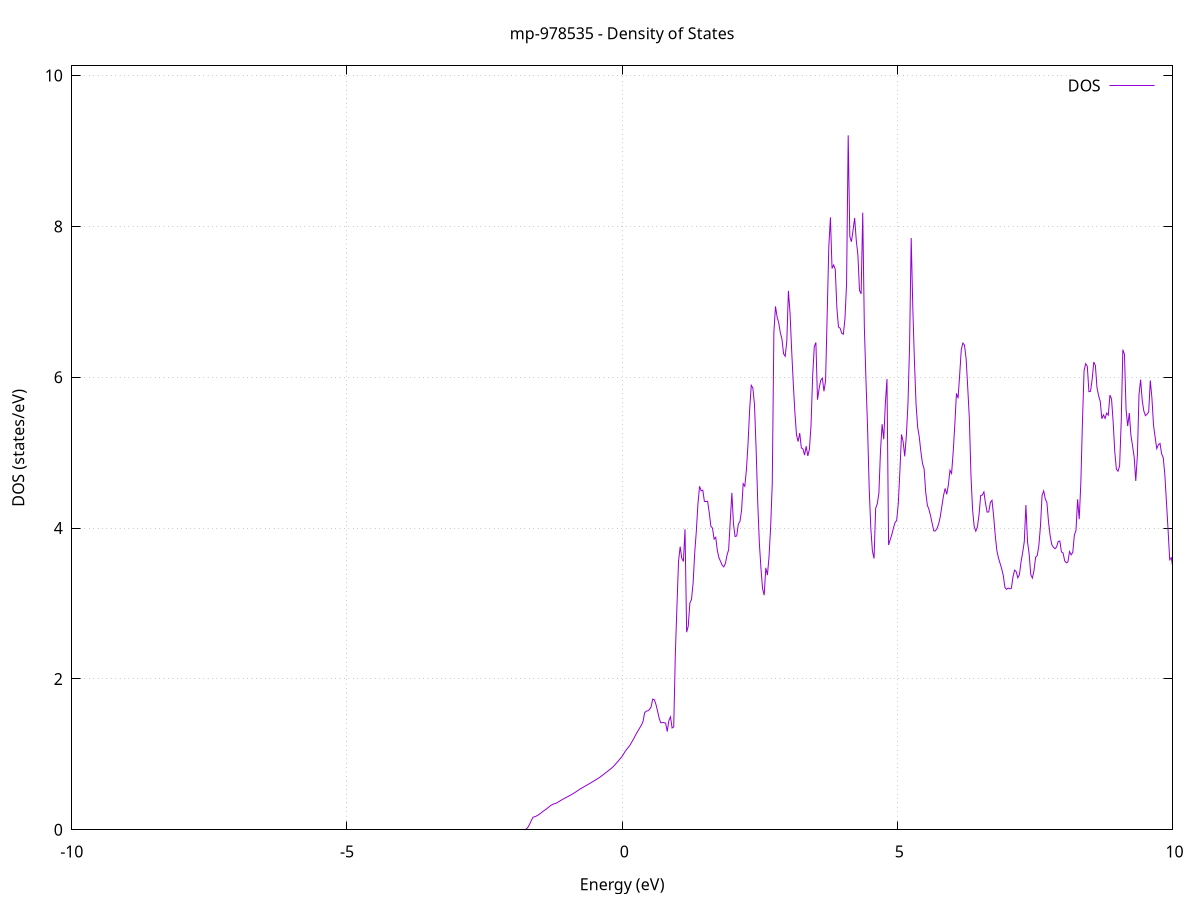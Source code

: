 set title 'mp-978535 - Density of States'
set xlabel 'Energy (eV)'
set ylabel 'DOS (states/eV)'
set grid
set xrange [-10:10]
set yrange [0:10.129]
set xzeroaxis lt -1
set terminal png size 800,600
set output 'mp-978535_dos_gnuplot.png'
plot '-' using 1:2 with lines title 'DOS'
-39.514900 0.000000
-39.485600 0.000000
-39.456200 0.000000
-39.426900 0.000000
-39.397500 0.000000
-39.368100 0.000000
-39.338800 0.000000
-39.309400 0.000000
-39.280100 0.000000
-39.250700 0.000000
-39.221400 0.000000
-39.192000 0.000000
-39.162700 0.000000
-39.133300 0.000000
-39.103900 0.000000
-39.074600 0.000000
-39.045200 0.000000
-39.015900 0.000000
-38.986500 0.000000
-38.957200 0.000000
-38.927800 0.000000
-38.898500 0.000000
-38.869100 0.000000
-38.839700 0.000000
-38.810400 0.000000
-38.781000 0.000000
-38.751700 0.000000
-38.722300 0.000000
-38.693000 0.000000
-38.663600 0.000000
-38.634300 0.000000
-38.604900 0.000000
-38.575500 0.000000
-38.546200 0.000000
-38.516800 0.000000
-38.487500 0.000000
-38.458100 0.000000
-38.428800 0.000000
-38.399400 0.000000
-38.370100 0.000000
-38.340700 0.000000
-38.311300 0.000000
-38.282000 0.000000
-38.252600 0.000000
-38.223300 0.000000
-38.193900 0.000000
-38.164600 0.000000
-38.135200 0.000000
-38.105900 0.000000
-38.076500 0.000000
-38.047200 0.000000
-38.017800 0.000000
-37.988400 0.000000
-37.959100 0.000000
-37.929700 0.000000
-37.900400 0.000000
-37.871000 0.000000
-37.841700 0.000000
-37.812300 0.000000
-37.783000 0.000000
-37.753600 0.000000
-37.724200 0.000000
-37.694900 0.000000
-37.665500 0.000000
-37.636200 0.000000
-37.606800 0.000000
-37.577500 0.000000
-37.548100 0.000000
-37.518800 0.000000
-37.489400 0.000000
-37.460000 0.000000
-37.430700 0.000000
-37.401300 0.000000
-37.372000 0.000000
-37.342600 0.000000
-37.313300 0.000000
-37.283900 0.000000
-37.254600 0.000000
-37.225200 0.000000
-37.195800 0.000000
-37.166500 0.000000
-37.137100 0.000000
-37.107800 0.000000
-37.078400 0.000000
-37.049100 0.000000
-37.019700 0.000000
-36.990400 0.000000
-36.961000 0.000000
-36.931600 0.000000
-36.902300 0.000000
-36.872900 0.000000
-36.843600 0.000000
-36.814200 0.000000
-36.784900 0.000000
-36.755500 0.000000
-36.726200 0.000000
-36.696800 0.000000
-36.667400 0.000000
-36.638100 0.000000
-36.608700 0.000000
-36.579400 0.000000
-36.550000 0.000000
-36.520700 0.000000
-36.491300 0.000000
-36.462000 0.000000
-36.432600 0.000000
-36.403200 0.000000
-36.373900 0.000000
-36.344500 0.000000
-36.315200 0.000000
-36.285800 0.000000
-36.256500 0.000000
-36.227100 0.000000
-36.197800 0.000000
-36.168400 0.000000
-36.139000 0.000000
-36.109700 0.000000
-36.080300 0.000000
-36.051000 0.000000
-36.021600 0.000000
-35.992300 0.000000
-35.962900 0.000000
-35.933600 0.000000
-35.904200 0.000000
-35.874800 0.000000
-35.845500 0.000000
-35.816100 0.000000
-35.786800 0.000000
-35.757400 0.000000
-35.728100 0.000000
-35.698700 0.000000
-35.669400 0.000000
-35.640000 0.000000
-35.610600 0.000000
-35.581300 0.000000
-35.551900 0.000000
-35.522600 0.000000
-35.493200 0.000000
-35.463900 0.000000
-35.434500 0.000000
-35.405200 0.000000
-35.375800 0.000000
-35.346400 0.000000
-35.317100 0.000000
-35.287700 0.000000
-35.258400 0.000000
-35.229000 0.000000
-35.199700 0.000000
-35.170300 0.000000
-35.141000 0.000000
-35.111600 0.000000
-35.082200 0.000000
-35.052900 0.000000
-35.023500 0.000000
-34.994200 0.000000
-34.964800 0.000000
-34.935500 0.000000
-34.906100 0.000000
-34.876800 0.000000
-34.847400 0.000000
-34.818000 0.000000
-34.788700 0.000000
-34.759300 0.000000
-34.730000 0.000000
-34.700600 0.000000
-34.671300 0.000000
-34.641900 0.000000
-34.612600 0.000000
-34.583200 0.000000
-34.553800 0.000000
-34.524500 0.000000
-34.495100 0.000000
-34.465800 0.000000
-34.436400 0.000000
-34.407100 0.000000
-34.377700 0.000000
-34.348400 0.000000
-34.319000 0.000000
-34.289600 0.000000
-34.260300 0.000000
-34.230900 0.000000
-34.201600 0.000000
-34.172200 0.000000
-34.142900 0.000000
-34.113500 0.000000
-34.084200 0.000000
-34.054800 0.000000
-34.025400 0.000000
-33.996100 0.000000
-33.966700 0.000000
-33.937400 0.000000
-33.908000 0.000000
-33.878700 0.000000
-33.849300 0.000000
-33.820000 0.000000
-33.790600 0.000000
-33.761200 0.000000
-33.731900 0.000000
-33.702500 0.000000
-33.673200 0.000000
-33.643800 0.000000
-33.614500 0.000000
-33.585100 0.000000
-33.555800 0.000000
-33.526400 0.000000
-33.497000 0.000000
-33.467700 0.000000
-33.438300 0.000000
-33.409000 0.000000
-33.379600 0.000000
-33.350300 0.000000
-33.320900 0.000000
-33.291600 0.000000
-33.262200 0.000000
-33.232800 0.000000
-33.203500 0.000000
-33.174100 0.000000
-33.144800 0.000000
-33.115400 0.000000
-33.086100 0.000000
-33.056700 0.000000
-33.027400 0.000000
-32.998000 0.000000
-32.968600 0.000000
-32.939300 0.000000
-32.909900 0.000000
-32.880600 0.000000
-32.851200 0.000000
-32.821900 0.000000
-32.792500 0.000000
-32.763200 0.000000
-32.733800 0.000000
-32.704400 0.000000
-32.675100 0.000000
-32.645700 0.000000
-32.616400 0.000000
-32.587000 0.000000
-32.557700 0.000000
-32.528300 0.000000
-32.499000 0.000000
-32.469600 0.000000
-32.440200 0.000000
-32.410900 0.000000
-32.381500 0.000000
-32.352200 0.000000
-32.322800 0.000000
-32.293500 0.000000
-32.264100 0.000000
-32.234800 0.000000
-32.205400 0.000000
-32.176000 0.000000
-32.146700 0.000000
-32.117300 0.000000
-32.088000 0.000000
-32.058600 0.000000
-32.029300 0.000000
-31.999900 0.000000
-31.970600 0.000000
-31.941200 0.000000
-31.911800 0.000000
-31.882500 0.000000
-31.853100 0.000000
-31.823800 0.000000
-31.794400 0.000000
-31.765100 0.000000
-31.735700 0.000000
-31.706400 0.000000
-31.677000 0.000000
-31.647600 0.000000
-31.618300 0.000000
-31.588900 0.000000
-31.559600 0.000000
-31.530200 0.000000
-31.500900 0.000000
-31.471500 0.000000
-31.442200 0.000000
-31.412800 0.000000
-31.383400 0.000000
-31.354100 0.000000
-31.324700 0.000000
-31.295400 0.000000
-31.266000 0.000000
-31.236700 0.000000
-31.207300 0.000000
-31.178000 0.000000
-31.148600 0.000000
-31.119200 0.000000
-31.089900 0.000000
-31.060500 0.000000
-31.031200 0.000000
-31.001800 0.000000
-30.972500 0.000000
-30.943100 0.000000
-30.913800 0.000000
-30.884400 0.000000
-30.855100 0.000000
-30.825700 0.000000
-30.796300 0.000000
-30.767000 0.000000
-30.737600 0.000000
-30.708300 0.000000
-30.678900 0.000000
-30.649600 0.000000
-30.620200 0.000000
-30.590900 0.000000
-30.561500 0.000000
-30.532100 0.000000
-30.502800 0.000000
-30.473400 0.000000
-30.444100 0.000000
-30.414700 0.000000
-30.385400 0.000000
-30.356000 0.000000
-30.326700 0.000000
-30.297300 0.000000
-30.267900 0.000000
-30.238600 0.000000
-30.209200 0.000000
-30.179900 0.000000
-30.150500 0.000000
-30.121200 0.000000
-30.091800 0.000000
-30.062500 0.000000
-30.033100 0.000000
-30.003700 0.000000
-29.974400 0.000000
-29.945000 0.000000
-29.915700 0.000000
-29.886300 0.000000
-29.857000 0.000000
-29.827600 0.000000
-29.798300 0.000000
-29.768900 0.000000
-29.739500 0.000000
-29.710200 0.000000
-29.680800 0.000000
-29.651500 0.000000
-29.622100 0.000000
-29.592800 0.000000
-29.563400 0.000000
-29.534100 0.000000
-29.504700 0.000000
-29.475300 0.000000
-29.446000 0.000000
-29.416600 0.000000
-29.387300 0.000000
-29.357900 0.000000
-29.328600 0.000000
-29.299200 0.000000
-29.269900 0.000000
-29.240500 0.000000
-29.211100 0.000000
-29.181800 0.000000
-29.152400 0.000000
-29.123100 0.000000
-29.093700 0.000000
-29.064400 0.000000
-29.035000 0.000000
-29.005700 0.000000
-28.976300 0.000000
-28.946900 0.000000
-28.917600 0.000000
-28.888200 0.000000
-28.858900 0.000000
-28.829500 0.000000
-28.800200 0.000000
-28.770800 0.000000
-28.741500 0.000000
-28.712100 0.000000
-28.682700 0.000000
-28.653400 0.000000
-28.624000 0.000000
-28.594700 0.000000
-28.565300 0.000000
-28.536000 0.000000
-28.506600 0.000000
-28.477300 0.000000
-28.447900 0.000000
-28.418500 0.000000
-28.389200 0.000000
-28.359800 0.000000
-28.330500 0.000000
-28.301100 0.000000
-28.271800 0.000000
-28.242400 0.000000
-28.213100 0.000000
-28.183700 0.000000
-28.154300 0.000000
-28.125000 0.000000
-28.095600 0.000000
-28.066300 0.000000
-28.036900 0.000000
-28.007600 0.000000
-27.978200 0.000000
-27.948900 0.000000
-27.919500 0.000000
-27.890100 0.000000
-27.860800 0.000000
-27.831400 0.000000
-27.802100 0.000000
-27.772700 0.000000
-27.743400 0.000000
-27.714000 0.000000
-27.684700 0.000000
-27.655300 0.000000
-27.625900 0.000000
-27.596600 0.000000
-27.567200 0.000000
-27.537900 0.000000
-27.508500 0.000000
-27.479200 0.000000
-27.449800 0.000000
-27.420500 0.000000
-27.391100 0.000000
-27.361700 0.000000
-27.332400 0.000000
-27.303000 0.000000
-27.273700 0.000000
-27.244300 0.000000
-27.215000 0.000000
-27.185600 0.000000
-27.156300 0.000000
-27.126900 0.000000
-27.097500 0.000000
-27.068200 0.000000
-27.038800 0.000000
-27.009500 0.000000
-26.980100 0.000000
-26.950800 0.000000
-26.921400 0.000000
-26.892100 0.000000
-26.862700 0.000000
-26.833300 0.000000
-26.804000 0.000000
-26.774600 0.000000
-26.745300 0.000000
-26.715900 0.000000
-26.686600 0.000000
-26.657200 0.000000
-26.627900 0.000000
-26.598500 0.000000
-26.569100 0.000000
-26.539800 0.000000
-26.510400 0.000000
-26.481100 0.000000
-26.451700 0.000000
-26.422400 0.000000
-26.393000 0.000000
-26.363700 0.000000
-26.334300 0.000000
-26.304900 0.000000
-26.275600 0.000000
-26.246200 0.000000
-26.216900 0.000000
-26.187500 0.000000
-26.158200 0.000000
-26.128800 0.000000
-26.099500 0.000000
-26.070100 0.000000
-26.040700 0.000000
-26.011400 0.000000
-25.982000 0.000000
-25.952700 0.000000
-25.923300 0.000000
-25.894000 0.000000
-25.864600 0.000000
-25.835300 0.000000
-25.805900 0.000000
-25.776500 0.000000
-25.747200 0.000000
-25.717800 0.000000
-25.688500 0.000000
-25.659100 0.000000
-25.629800 0.000000
-25.600400 0.000000
-25.571100 0.000000
-25.541700 0.000000
-25.512300 0.000000
-25.483000 0.000000
-25.453600 0.000000
-25.424300 0.000000
-25.394900 0.000000
-25.365600 0.000000
-25.336200 0.000000
-25.306900 0.000000
-25.277500 0.000000
-25.248100 0.000000
-25.218800 0.000000
-25.189400 0.000000
-25.160100 0.000000
-25.130700 0.000000
-25.101400 0.000000
-25.072000 0.000000
-25.042700 0.000000
-25.013300 0.000000
-24.983900 0.000000
-24.954600 0.000000
-24.925200 0.000000
-24.895900 0.000000
-24.866500 0.000000
-24.837200 0.000000
-24.807800 0.000000
-24.778500 0.000000
-24.749100 0.000000
-24.719700 0.000000
-24.690400 0.000000
-24.661000 0.000000
-24.631700 0.000000
-24.602300 0.000000
-24.573000 0.000000
-24.543600 0.000000
-24.514300 0.000000
-24.484900 0.000000
-24.455500 0.000000
-24.426200 0.000000
-24.396800 0.000000
-24.367500 0.000000
-24.338100 0.000000
-24.308800 0.000000
-24.279400 0.000000
-24.250100 0.000000
-24.220700 0.000000
-24.191300 0.000000
-24.162000 0.000000
-24.132600 0.000000
-24.103300 0.000000
-24.073900 0.000000
-24.044600 0.000000
-24.015200 0.000000
-23.985900 0.000000
-23.956500 0.000000
-23.927100 0.000000
-23.897800 0.000000
-23.868400 0.000000
-23.839100 0.000000
-23.809700 0.000000
-23.780400 0.000000
-23.751000 0.000000
-23.721700 0.000000
-23.692300 0.000000
-23.662900 0.000000
-23.633600 0.000000
-23.604200 0.000000
-23.574900 0.000000
-23.545500 0.000000
-23.516200 0.000000
-23.486800 0.000000
-23.457500 0.000000
-23.428100 0.000000
-23.398800 0.000000
-23.369400 0.000000
-23.340000 0.000000
-23.310700 0.000000
-23.281300 0.000000
-23.252000 0.000000
-23.222600 0.000000
-23.193300 0.000000
-23.163900 0.000000
-23.134600 0.000000
-23.105200 0.000000
-23.075800 0.000000
-23.046500 0.000000
-23.017100 0.000000
-22.987800 0.000000
-22.958400 0.000000
-22.929100 0.000000
-22.899700 0.000000
-22.870400 0.000000
-22.841000 0.000000
-22.811600 0.000000
-22.782300 0.000000
-22.752900 0.000000
-22.723600 0.000000
-22.694200 0.000000
-22.664900 0.000000
-22.635500 0.000000
-22.606200 0.000000
-22.576800 0.000000
-22.547400 0.000000
-22.518100 0.000000
-22.488700 0.000000
-22.459400 0.000000
-22.430000 0.000000
-22.400700 0.000000
-22.371300 0.000000
-22.342000 0.000000
-22.312600 0.000000
-22.283200 0.000000
-22.253900 0.000000
-22.224500 0.000000
-22.195200 0.000000
-22.165800 0.000000
-22.136500 0.000000
-22.107100 0.000000
-22.077800 0.000000
-22.048400 0.000000
-22.019000 0.000000
-21.989700 0.000000
-21.960300 0.000000
-21.931000 0.000000
-21.901600 0.000000
-21.872300 0.000000
-21.842900 0.000000
-21.813600 0.000000
-21.784200 0.000000
-21.754800 0.000000
-21.725500 0.000000
-21.696100 0.000000
-21.666800 0.000000
-21.637400 0.000000
-21.608100 0.000000
-21.578700 0.000000
-21.549400 0.000000
-21.520000 0.000000
-21.490600 0.000000
-21.461300 0.000000
-21.431900 0.000000
-21.402600 0.000000
-21.373200 0.000000
-21.343900 0.000000
-21.314500 0.000000
-21.285200 0.000000
-21.255800 0.000000
-21.226400 0.000000
-21.197100 0.000000
-21.167700 0.000000
-21.138400 0.000000
-21.109000 0.000000
-21.079700 0.000000
-21.050300 0.000000
-21.021000 0.000000
-20.991600 0.000000
-20.962200 0.000000
-20.932900 0.000000
-20.903500 0.000000
-20.874200 0.000000
-20.844800 0.000000
-20.815500 0.000000
-20.786100 0.000000
-20.756800 0.000000
-20.727400 0.000000
-20.698000 0.000000
-20.668700 0.000000
-20.639300 0.000000
-20.610000 0.000000
-20.580600 0.000000
-20.551300 0.000000
-20.521900 0.000000
-20.492600 0.000000
-20.463200 0.000000
-20.433800 0.000000
-20.404500 0.000000
-20.375100 8.599900
-20.345800 10.453000
-20.316400 35.163900
-20.287100 34.510600
-20.257700 39.810100
-20.228400 42.872200
-20.199000 42.582200
-20.169600 9.608200
-20.140300 31.267900
-20.110900 31.584900
-20.081600 36.427300
-20.052200 30.294300
-20.022900 38.098800
-19.993500 25.772700
-19.964200 59.048100
-19.934800 50.189500
-19.905400 80.085500
-19.876100 0.000000
-19.846700 0.000000
-19.817400 0.000000
-19.788000 0.000000
-19.758700 0.000000
-19.729300 0.000000
-19.700000 0.000000
-19.670600 0.000000
-19.641200 0.000000
-19.611900 0.000000
-19.582500 0.000000
-19.553200 0.000000
-19.523800 0.000000
-19.494500 0.000000
-19.465100 0.000000
-19.435800 0.000000
-19.406400 0.000000
-19.377000 0.000000
-19.347700 0.000000
-19.318300 0.000000
-19.289000 0.000000
-19.259600 0.000000
-19.230300 0.000000
-19.200900 0.000000
-19.171600 0.000000
-19.142200 0.000000
-19.112800 0.000000
-19.083500 0.000000
-19.054100 0.000000
-19.024800 0.000000
-18.995400 0.000000
-18.966100 0.000000
-18.936700 0.000000
-18.907400 0.000000
-18.878000 0.000000
-18.848600 0.000000
-18.819300 0.000000
-18.789900 0.000000
-18.760600 0.000000
-18.731200 0.000000
-18.701900 0.000000
-18.672500 0.000000
-18.643200 0.000000
-18.613800 0.000000
-18.584400 0.000000
-18.555100 0.000000
-18.525700 0.000000
-18.496400 0.000000
-18.467000 0.000000
-18.437700 0.000000
-18.408300 0.000000
-18.379000 0.000000
-18.349600 0.000000
-18.320200 0.000000
-18.290900 0.000000
-18.261500 0.000000
-18.232200 0.000000
-18.202800 0.000000
-18.173500 0.000000
-18.144100 0.000000
-18.114800 0.000000
-18.085400 0.000000
-18.056000 0.000000
-18.026700 0.000000
-17.997300 0.000000
-17.968000 0.000000
-17.938600 0.000000
-17.909300 0.000000
-17.879900 0.000000
-17.850600 0.000000
-17.821200 0.000000
-17.791800 0.000000
-17.762500 0.000000
-17.733100 0.000000
-17.703800 0.000000
-17.674400 0.000000
-17.645100 0.000000
-17.615700 0.000000
-17.586400 0.000000
-17.557000 0.000000
-17.527600 0.000000
-17.498300 0.000000
-17.468900 0.000000
-17.439600 0.000000
-17.410200 0.000000
-17.380900 0.000000
-17.351500 0.000000
-17.322200 0.000000
-17.292800 0.000000
-17.263400 0.000000
-17.234100 0.000000
-17.204700 0.000000
-17.175400 0.000000
-17.146000 0.000000
-17.116700 0.000000
-17.087300 0.000000
-17.058000 0.000000
-17.028600 0.000000
-16.999200 0.000000
-16.969900 0.000000
-16.940500 0.000000
-16.911200 0.000000
-16.881800 0.000000
-16.852500 0.000000
-16.823100 0.000000
-16.793800 0.000000
-16.764400 0.000000
-16.735000 0.000000
-16.705700 0.000000
-16.676300 0.000000
-16.647000 0.000000
-16.617600 0.000000
-16.588300 0.000000
-16.558900 0.000000
-16.529600 0.000000
-16.500200 0.000000
-16.470800 0.000000
-16.441500 132.103100
-16.412100 3.669200
-16.382800 0.000000
-16.353400 0.000000
-16.324100 0.000000
-16.294700 0.000000
-16.265400 0.000000
-16.236000 0.000000
-16.206700 0.000000
-16.177300 0.000000
-16.147900 0.000000
-16.118600 0.000000
-16.089200 0.000000
-16.059900 0.000000
-16.030500 0.000000
-16.001200 0.000000
-15.971800 0.000000
-15.942500 0.000000
-15.913100 0.000000
-15.883700 0.000000
-15.854400 0.000000
-15.825000 0.000000
-15.795700 0.000000
-15.766300 0.000000
-15.737000 0.000000
-15.707600 0.000000
-15.678300 0.000000
-15.648900 0.000000
-15.619500 0.000000
-15.590200 0.000000
-15.560800 0.000000
-15.531500 0.000000
-15.502100 0.000000
-15.472800 0.000000
-15.443400 0.000000
-15.414100 0.000000
-15.384700 0.000000
-15.355300 0.000000
-15.326000 0.000000
-15.296600 0.000000
-15.267300 0.000000
-15.237900 0.000000
-15.208600 0.000000
-15.179200 0.000000
-15.149900 0.000000
-15.120500 0.000000
-15.091100 0.000000
-15.061800 0.000000
-15.032400 0.000000
-15.003100 0.000000
-14.973700 0.000000
-14.944400 0.000000
-14.915000 0.000000
-14.885700 0.000000
-14.856300 0.000000
-14.826900 0.000000
-14.797600 0.000000
-14.768200 0.000000
-14.738900 0.000000
-14.709500 0.000000
-14.680200 0.000000
-14.650800 0.000000
-14.621500 0.000000
-14.592100 0.000000
-14.562700 0.000000
-14.533400 0.000000
-14.504000 0.000000
-14.474700 0.000000
-14.445300 0.000000
-14.416000 0.000000
-14.386600 0.000000
-14.357300 0.000000
-14.327900 0.000000
-14.298500 0.000000
-14.269200 0.000000
-14.239800 0.000000
-14.210500 0.000000
-14.181100 0.000000
-14.151800 0.000000
-14.122400 0.000000
-14.093100 0.000000
-14.063700 0.000000
-14.034300 0.000000
-14.005000 0.000000
-13.975600 0.000000
-13.946300 0.000000
-13.916900 0.000000
-13.887600 0.000000
-13.858200 0.000000
-13.828900 0.000000
-13.799500 0.000000
-13.770100 0.000000
-13.740800 0.000000
-13.711400 0.000000
-13.682100 0.000000
-13.652700 0.000000
-13.623400 0.000000
-13.594000 0.000000
-13.564700 0.000000
-13.535300 0.000000
-13.505900 0.000000
-13.476600 0.000000
-13.447200 0.000000
-13.417900 0.000000
-13.388500 0.000000
-13.359200 0.000000
-13.329800 0.000000
-13.300500 0.000000
-13.271100 0.000000
-13.241700 0.000000
-13.212400 0.000000
-13.183000 0.000000
-13.153700 0.000000
-13.124300 0.000000
-13.095000 0.000000
-13.065600 0.000000
-13.036300 0.000000
-13.006900 0.000000
-12.977500 0.000000
-12.948200 0.000000
-12.918800 0.000000
-12.889500 0.000000
-12.860100 0.000000
-12.830800 0.000000
-12.801400 0.000000
-12.772100 0.000000
-12.742700 0.000000
-12.713300 0.000000
-12.684000 0.000000
-12.654600 0.000000
-12.625300 0.000000
-12.595900 0.000000
-12.566600 0.000000
-12.537200 0.000000
-12.507900 0.000000
-12.478500 0.000000
-12.449100 0.000000
-12.419800 0.000000
-12.390400 0.000000
-12.361100 0.000000
-12.331700 0.000000
-12.302400 0.000000
-12.273000 0.000000
-12.243700 0.000000
-12.214300 0.000000
-12.184900 0.000000
-12.155600 0.000000
-12.126200 0.000000
-12.096900 0.000000
-12.067500 0.000000
-12.038200 0.000000
-12.008800 0.000000
-11.979500 0.000000
-11.950100 0.000000
-11.920700 0.000000
-11.891400 0.000000
-11.862000 0.000000
-11.832700 0.000000
-11.803300 0.000000
-11.774000 0.000000
-11.744600 0.000000
-11.715300 0.000000
-11.685900 0.000000
-11.656500 0.000000
-11.627200 0.000000
-11.597800 0.000000
-11.568500 0.000000
-11.539100 0.000000
-11.509800 0.000000
-11.480400 0.000000
-11.451100 0.000000
-11.421700 0.000000
-11.392300 0.000000
-11.363000 0.000000
-11.333600 0.000000
-11.304300 0.000000
-11.274900 0.000000
-11.245600 0.000000
-11.216200 0.000000
-11.186900 0.000000
-11.157500 0.000000
-11.128100 0.000000
-11.098800 0.000000
-11.069400 0.000000
-11.040100 0.000000
-11.010700 0.000000
-10.981400 0.000000
-10.952000 0.000000
-10.922700 0.000000
-10.893300 0.000000
-10.863900 0.000000
-10.834600 0.000000
-10.805200 0.000000
-10.775900 0.000000
-10.746500 0.000000
-10.717200 0.000000
-10.687800 0.000000
-10.658500 0.000000
-10.629100 0.000000
-10.599700 0.000000
-10.570400 0.000000
-10.541000 0.000000
-10.511700 0.000000
-10.482300 0.000000
-10.453000 0.000000
-10.423600 0.000000
-10.394300 0.000000
-10.364900 0.000000
-10.335500 0.000000
-10.306200 0.000000
-10.276800 0.000000
-10.247500 0.000000
-10.218100 0.000000
-10.188800 0.000000
-10.159400 0.000000
-10.130100 0.000000
-10.100700 0.000000
-10.071300 0.000000
-10.042000 0.000000
-10.012600 0.000000
-9.983300 0.000000
-9.953900 0.000000
-9.924600 0.000000
-9.895200 0.000000
-9.865900 0.000000
-9.836500 0.000000
-9.807100 0.000000
-9.777800 0.000000
-9.748400 0.000000
-9.719100 0.000000
-9.689700 0.000000
-9.660400 0.000000
-9.631000 0.000000
-9.601700 0.000000
-9.572300 0.000000
-9.542900 0.000000
-9.513600 0.000000
-9.484200 0.000000
-9.454900 0.000000
-9.425500 0.000000
-9.396200 0.000000
-9.366800 0.000000
-9.337500 0.000000
-9.308100 0.000000
-9.278700 0.000000
-9.249400 0.000000
-9.220000 0.000000
-9.190700 0.000000
-9.161300 0.000000
-9.132000 0.000000
-9.102600 0.000000
-9.073300 0.000000
-9.043900 0.000000
-9.014600 0.000000
-8.985200 0.000000
-8.955800 0.000000
-8.926500 0.000000
-8.897100 0.000000
-8.867800 0.000000
-8.838400 0.000000
-8.809100 0.000000
-8.779700 0.000000
-8.750400 0.000000
-8.721000 0.000000
-8.691600 0.000000
-8.662300 0.000000
-8.632900 0.000000
-8.603600 0.000000
-8.574200 0.000000
-8.544900 0.000000
-8.515500 0.000000
-8.486200 0.000000
-8.456800 0.000000
-8.427400 0.000000
-8.398100 0.000000
-8.368700 0.000000
-8.339400 0.000000
-8.310000 0.000000
-8.280700 0.000000
-8.251300 0.000000
-8.222000 0.000000
-8.192600 0.000000
-8.163200 0.000000
-8.133900 0.000000
-8.104500 0.000000
-8.075200 0.000000
-8.045800 0.000000
-8.016500 0.000000
-7.987100 0.000000
-7.957800 0.000000
-7.928400 0.000000
-7.899000 0.000000
-7.869700 0.000000
-7.840300 0.000000
-7.811000 0.000000
-7.781600 0.000000
-7.752300 0.000000
-7.722900 0.000000
-7.693600 0.000000
-7.664200 0.000000
-7.634800 0.000000
-7.605500 0.000000
-7.576100 0.000000
-7.546800 0.000000
-7.517400 0.000000
-7.488100 0.000000
-7.458700 0.000000
-7.429400 0.000000
-7.400000 0.000000
-7.370600 0.000000
-7.341300 0.000000
-7.311900 0.000000
-7.282600 0.000000
-7.253200 0.000000
-7.223900 0.000000
-7.194500 0.000000
-7.165200 0.000000
-7.135800 0.000000
-7.106400 0.000000
-7.077100 0.000000
-7.047700 0.000000
-7.018400 0.000000
-6.989000 0.000000
-6.959700 0.000000
-6.930300 0.000000
-6.901000 0.000000
-6.871600 0.000000
-6.842200 0.000000
-6.812900 0.000000
-6.783500 0.000000
-6.754200 0.000000
-6.724800 0.000000
-6.695500 0.000000
-6.666100 0.000000
-6.636800 0.000000
-6.607400 0.000000
-6.578000 0.000000
-6.548700 0.000000
-6.519300 0.000000
-6.490000 0.000000
-6.460600 0.000000
-6.431300 0.000000
-6.401900 0.000000
-6.372600 0.000000
-6.343200 0.000000
-6.313800 0.000000
-6.284500 0.000000
-6.255100 0.000000
-6.225800 0.000000
-6.196400 0.000000
-6.167100 0.000000
-6.137700 0.000000
-6.108400 0.000000
-6.079000 0.000000
-6.049600 0.000000
-6.020300 0.000000
-5.990900 0.000000
-5.961600 0.000000
-5.932200 0.000000
-5.902900 0.000000
-5.873500 0.000000
-5.844200 0.000000
-5.814800 0.000000
-5.785400 0.000000
-5.756100 0.000000
-5.726700 0.000000
-5.697400 0.000000
-5.668000 0.000000
-5.638700 0.000000
-5.609300 0.000000
-5.580000 0.000000
-5.550600 0.000000
-5.521200 0.000000
-5.491900 0.000000
-5.462500 0.000000
-5.433200 0.000000
-5.403800 0.000000
-5.374500 0.000000
-5.345100 0.000000
-5.315800 0.000000
-5.286400 0.000000
-5.257000 0.000000
-5.227700 0.000000
-5.198300 0.000000
-5.169000 0.000000
-5.139600 0.000000
-5.110300 0.000000
-5.080900 0.000000
-5.051600 0.000000
-5.022200 0.000000
-4.992800 0.000000
-4.963500 0.000000
-4.934100 0.000000
-4.904800 0.000000
-4.875400 0.000000
-4.846100 0.000000
-4.816700 0.000000
-4.787400 0.000000
-4.758000 0.000000
-4.728600 0.000000
-4.699300 0.000000
-4.669900 0.000000
-4.640600 0.000000
-4.611200 0.000000
-4.581900 0.000000
-4.552500 0.000000
-4.523200 0.000000
-4.493800 0.000000
-4.464400 0.000000
-4.435100 0.000000
-4.405700 0.000000
-4.376400 0.000000
-4.347000 0.000000
-4.317700 0.000000
-4.288300 0.000000
-4.259000 0.000000
-4.229600 0.000000
-4.200200 0.000000
-4.170900 0.000000
-4.141500 0.000000
-4.112200 0.000000
-4.082800 0.000000
-4.053500 0.000000
-4.024100 0.000000
-3.994800 0.000000
-3.965400 0.000000
-3.936000 0.000000
-3.906700 0.000000
-3.877300 0.000000
-3.848000 0.000000
-3.818600 0.000000
-3.789300 0.000000
-3.759900 0.000000
-3.730600 0.000000
-3.701200 0.000000
-3.671800 0.000000
-3.642500 0.000000
-3.613100 0.000000
-3.583800 0.000000
-3.554400 0.000000
-3.525100 0.000000
-3.495700 0.000000
-3.466400 0.000000
-3.437000 0.000000
-3.407600 0.000000
-3.378300 0.000000
-3.348900 0.000000
-3.319600 0.000000
-3.290200 0.000000
-3.260900 0.000000
-3.231500 0.000000
-3.202200 0.000000
-3.172800 0.000000
-3.143400 0.000000
-3.114100 0.000000
-3.084700 0.000000
-3.055400 0.000000
-3.026000 0.000000
-2.996700 0.000000
-2.967300 0.000000
-2.938000 0.000000
-2.908600 0.000000
-2.879200 0.000000
-2.849900 0.000000
-2.820500 0.000000
-2.791200 0.000000
-2.761800 0.000000
-2.732500 0.000000
-2.703100 0.000000
-2.673800 0.000000
-2.644400 0.000000
-2.615000 0.000000
-2.585700 0.000000
-2.556300 0.000000
-2.527000 0.000000
-2.497600 0.000000
-2.468300 0.000000
-2.438900 0.000000
-2.409600 0.000000
-2.380200 0.000000
-2.350800 0.000000
-2.321500 0.000000
-2.292100 0.000000
-2.262800 0.000000
-2.233400 0.000000
-2.204100 0.000000
-2.174700 0.000000
-2.145400 0.000000
-2.116000 0.000000
-2.086600 0.000000
-2.057300 0.000000
-2.027900 0.000000
-1.998600 0.000000
-1.969200 0.000000
-1.939900 0.000000
-1.910500 0.000000
-1.881200 0.000000
-1.851800 0.000000
-1.822500 0.000000
-1.793100 0.000000
-1.763700 0.001300
-1.734400 0.014200
-1.705000 0.040900
-1.675700 0.081500
-1.646300 0.129300
-1.617000 0.167800
-1.587600 0.172900
-1.558300 0.181900
-1.528900 0.194400
-1.499500 0.208900
-1.470200 0.225300
-1.440800 0.243500
-1.411500 0.257300
-1.382100 0.272100
-1.352800 0.289300
-1.323400 0.307100
-1.294100 0.323500
-1.264700 0.335900
-1.235300 0.344400
-1.206000 0.349300
-1.176600 0.362200
-1.147300 0.374600
-1.117900 0.387400
-1.088600 0.400100
-1.059200 0.412400
-1.029900 0.424100
-1.000500 0.435200
-0.971100 0.446200
-0.941800 0.457800
-0.912400 0.469900
-0.883100 0.482500
-0.853700 0.495900
-0.824400 0.510200
-0.795000 0.525100
-0.765700 0.539900
-0.736300 0.552100
-0.706900 0.564300
-0.677600 0.576600
-0.648200 0.588900
-0.618900 0.601000
-0.589500 0.613300
-0.560200 0.626400
-0.530800 0.639400
-0.501500 0.652400
-0.472100 0.665600
-0.442700 0.678900
-0.413400 0.692300
-0.384000 0.708700
-0.354700 0.724500
-0.325300 0.740700
-0.296000 0.757200
-0.266600 0.774000
-0.237300 0.791000
-0.207900 0.808300
-0.178500 0.825800
-0.149200 0.846600
-0.119800 0.870900
-0.090500 0.895300
-0.061100 0.920300
-0.031800 0.945900
-0.002400 0.971000
0.026900 1.006500
0.056300 1.040700
0.085700 1.070200
0.115000 1.095400
0.144400 1.123800
0.173700 1.161600
0.203100 1.198200
0.232400 1.239300
0.261800 1.279000
0.291100 1.316300
0.320500 1.352100
0.349900 1.387000
0.379200 1.435200
0.408600 1.550700
0.437900 1.574200
0.467300 1.576200
0.496600 1.594400
0.526000 1.629000
0.555300 1.732500
0.584700 1.725000
0.614100 1.662100
0.643400 1.574500
0.672800 1.478400
0.702100 1.418400
0.731500 1.422000
0.760800 1.419700
0.790200 1.414000
0.819500 1.302500
0.848900 1.447600
0.878300 1.497500
0.907600 1.349800
0.937000 1.364700
0.966300 2.324400
0.995700 2.963400
1.025000 3.563700
1.054400 3.754400
1.083700 3.599400
1.113100 3.558200
1.142500 3.984900
1.171800 2.619800
1.201200 2.700600
1.230500 3.005300
1.259900 3.053800
1.289200 3.267500
1.318600 3.671500
1.347900 3.959200
1.377300 4.321900
1.406700 4.554500
1.436000 4.494400
1.465400 4.503200
1.494700 4.353600
1.524100 4.352400
1.553400 4.355300
1.582800 4.204000
1.612100 4.025600
1.641500 3.999300
1.670900 3.854200
1.700200 3.879000
1.729600 3.704100
1.758900 3.607800
1.788300 3.558000
1.817600 3.507200
1.847000 3.486800
1.876300 3.532000
1.905700 3.642100
1.935100 3.713500
1.964400 4.092800
1.993800 4.467600
2.023100 4.051300
2.052500 3.887900
2.081800 3.896400
2.111200 4.053800
2.140500 4.088200
2.169900 4.234500
2.199300 4.589400
2.228600 4.554800
2.258000 4.773500
2.287300 5.116400
2.316700 5.570900
2.346000 5.893700
2.375400 5.857300
2.404700 5.636500
2.434100 5.052100
2.463500 4.348800
2.492800 3.804700
2.522200 3.468800
2.551500 3.195400
2.580900 3.110700
2.610200 3.473600
2.639600 3.376500
2.668900 3.618300
2.698300 4.019100
2.727700 4.592800
2.757000 6.596700
2.786400 6.939600
2.815700 6.800000
2.845100 6.721800
2.874400 6.590600
2.903800 6.506800
2.933100 6.312600
2.962500 6.278200
2.991900 6.478000
3.021200 7.145800
3.050600 6.852100
3.079900 6.361500
3.109300 5.918700
3.138600 5.536900
3.168000 5.235000
3.197300 5.147300
3.226700 5.260100
3.256100 5.064300
3.285400 5.049400
3.314800 4.968400
3.344100 5.085800
3.373500 4.956200
3.402800 5.046800
3.432200 5.366600
3.461500 6.017200
3.490900 6.405100
3.520300 6.461200
3.549600 5.702300
3.579000 5.848800
3.608300 5.959800
3.637700 5.989500
3.667000 5.814300
3.696400 5.953900
3.725700 6.832700
3.755100 7.730100
3.784500 8.120300
3.813800 7.443200
3.843200 7.489300
3.872500 7.430400
3.901900 6.914700
3.931200 6.666300
3.960600 6.651300
3.989900 6.582800
4.019300 6.570800
4.048700 6.778600
4.078000 7.240200
4.107400 9.208300
4.136700 7.868300
4.166100 7.796900
4.195400 7.950300
4.224800 8.112100
4.254100 7.815000
4.283500 7.623400
4.312900 7.152100
4.342200 7.105200
4.371600 8.183000
4.400900 6.664600
4.430300 5.961200
4.459600 5.324200
4.489000 4.528500
4.518300 3.997000
4.547700 3.694000
4.577100 3.597100
4.606400 4.262700
4.635800 4.320500
4.665100 4.462900
4.694500 5.028400
4.723800 5.377900
4.753200 5.178100
4.782500 5.656900
4.811900 5.977200
4.841300 3.775700
4.870600 3.846900
4.900000 3.914700
4.929300 4.001800
4.958700 4.074100
4.988000 4.101600
5.017400 4.322200
5.046700 4.751600
5.076100 5.242100
5.105500 5.146600
5.134800 4.951400
5.164200 5.227400
5.193500 5.651600
5.222900 6.426400
5.252200 7.846800
5.281600 6.912100
5.310900 6.211800
5.340300 5.645700
5.369700 5.338600
5.399000 5.205900
5.428400 5.011500
5.457700 4.854400
5.487100 4.784300
5.516400 4.471100
5.545800 4.303900
5.575100 4.246600
5.604500 4.161500
5.633800 4.059700
5.663200 3.961600
5.692600 3.964100
5.721900 3.996100
5.751300 4.055800
5.780600 4.153600
5.810000 4.292000
5.839300 4.430100
5.868700 4.526300
5.898000 4.448300
5.927400 4.571500
5.956800 4.767200
5.986100 4.724900
6.015500 5.012400
6.044800 5.374900
6.074200 5.786900
6.103500 5.721600
6.132900 6.032100
6.162200 6.366600
6.191600 6.454100
6.221000 6.425700
6.250300 6.243500
6.279700 5.860000
6.309000 5.450400
6.338400 4.689500
6.367700 4.240700
6.397100 4.019300
6.426400 3.959100
6.455800 4.019100
6.485200 4.180300
6.514500 4.432500
6.543900 4.437100
6.573200 4.479900
6.602600 4.325900
6.631900 4.212100
6.661300 4.214700
6.690600 4.340000
6.720000 4.369200
6.749400 4.164700
6.778700 3.910100
6.808100 3.703300
6.837400 3.605700
6.866800 3.532900
6.896100 3.461800
6.925500 3.371000
6.954800 3.214200
6.984200 3.187500
7.013600 3.205100
7.042900 3.193900
7.072300 3.202500
7.101600 3.353700
7.131000 3.443900
7.160300 3.421500
7.189700 3.340700
7.219000 3.384600
7.248400 3.553900
7.277800 3.677000
7.307100 3.821100
7.336500 4.306300
7.365800 3.819300
7.395200 3.657100
7.424500 3.385300
7.453900 3.337800
7.483200 3.434700
7.512600 3.613800
7.542000 3.636500
7.571300 3.764700
7.600700 4.024300
7.630000 4.433200
7.659400 4.493200
7.688700 4.387900
7.718100 4.338700
7.747400 4.079900
7.776800 3.900700
7.806200 3.782100
7.835500 3.746800
7.864900 3.726800
7.894200 3.750400
7.923600 3.823600
7.952900 3.828500
7.982300 3.684500
8.011600 3.671000
8.041000 3.566900
8.070400 3.539400
8.099700 3.551600
8.129100 3.689500
8.158400 3.645200
8.187800 3.677200
8.217100 3.910100
8.246500 3.969200
8.275800 4.381900
8.305200 4.118700
8.334600 4.602100
8.363900 5.409100
8.393300 6.087700
8.422600 6.180100
8.452000 6.144700
8.481300 5.809300
8.510700 5.814200
8.540000 5.972000
8.569400 6.201900
8.598800 6.155100
8.628100 5.863000
8.657500 5.755000
8.686800 5.681300
8.716200 5.449700
8.745500 5.501300
8.774900 5.454600
8.804200 5.525100
8.833600 5.498000
8.863000 5.764100
8.892300 5.711700
8.921700 5.409100
8.951000 5.014500
8.980400 4.781200
9.009700 4.754200
9.039100 4.826200
9.068400 5.414600
9.097800 6.366400
9.127200 6.302500
9.156500 5.570600
9.185900 5.353300
9.215200 5.525600
9.244600 5.228800
9.273900 5.092200
9.303300 4.945000
9.332600 4.626000
9.362000 4.967600
9.391400 5.771100
9.420700 5.968400
9.450100 5.691000
9.479400 5.551300
9.508800 5.490800
9.538100 5.510800
9.567500 5.541300
9.596800 5.958200
9.626200 5.722800
9.655600 5.361900
9.684900 5.203100
9.714300 5.053600
9.743600 5.104900
9.773000 5.123700
9.802300 4.985800
9.831700 4.933000
9.861000 4.707300
9.890400 4.339800
9.919800 3.976300
9.949100 3.581300
9.978500 3.607300
10.007800 3.467200
10.037200 3.278700
10.066500 3.403900
10.095900 3.532400
10.125200 3.395100
10.154600 3.008900
10.184000 2.781600
10.213300 2.606100
10.242700 2.484200
10.272000 2.394700
10.301400 2.311700
10.330700 2.165900
10.360100 2.019300
10.389400 1.947100
10.418800 1.900500
10.448200 1.657700
10.477500 1.543700
10.506900 1.477100
10.536200 1.428300
10.565600 1.203200
10.594900 1.017500
10.624300 0.893900
10.653600 0.840300
10.683000 0.850900
10.712400 0.924600
10.741700 1.005100
10.771100 1.109800
10.800400 1.347600
10.829800 1.643900
10.859100 1.882300
10.888500 2.096100
10.917800 2.289500
10.947200 2.526400
10.976600 2.977600
11.005900 2.882500
11.035300 2.846600
11.064600 2.892600
11.094000 3.098300
11.123300 3.304200
11.152700 3.459400
11.182000 3.515400
11.211400 3.559500
11.240800 3.648700
11.270100 3.838500
11.299500 4.023900
11.328800 4.085800
11.358200 3.881500
11.387500 4.087600
11.416900 3.752800
11.446200 3.829000
11.475600 3.762500
11.505000 3.672100
11.534300 3.649800
11.563700 3.960800
11.593000 4.152900
11.622400 3.986900
11.651700 3.696100
11.681100 3.398500
11.710400 3.177700
11.739800 3.092300
11.769200 3.084300
11.798500 3.283300
11.827900 3.395700
11.857200 3.483600
11.886600 3.255500
11.915900 3.221200
11.945300 3.205200
11.974600 3.205600
12.004000 3.538900
12.033400 3.361100
12.062700 3.192600
12.092100 3.039600
12.121400 3.043500
12.150800 3.109300
12.180100 3.208200
12.209500 3.262400
12.238800 3.230500
12.268200 3.193800
12.297600 3.658700
12.326900 3.281400
12.356300 3.292800
12.385600 3.140000
12.415000 3.005500
12.444300 2.980500
12.473700 2.950000
12.503000 2.913400
12.532400 2.857600
12.561800 2.796000
12.591100 2.726100
12.620500 2.694400
12.649800 2.689900
12.679200 2.705900
12.708500 2.732300
12.737900 2.768300
12.767200 2.811400
12.796600 2.853600
12.825900 2.934900
12.855300 3.102000
12.884700 3.236300
12.914000 3.424200
12.943400 3.580700
12.972700 3.662100
13.002100 3.662800
13.031400 3.620800
13.060800 3.645500
13.090100 3.675900
13.119500 3.693700
13.148900 3.524400
13.178200 3.794000
13.207600 4.077800
13.236900 3.770200
13.266300 3.603900
13.295600 3.425200
13.325000 3.315400
13.354300 3.188200
13.383700 3.323900
13.413100 3.454900
13.442400 3.482500
13.471800 3.503200
13.501100 3.410800
13.530500 3.202400
13.559800 3.017900
13.589200 2.840500
13.618500 2.723800
13.647900 2.727800
13.677300 2.757100
13.706600 2.765800
13.736000 2.846000
13.765300 3.013900
13.794700 3.180900
13.824000 3.351200
13.853400 3.526400
13.882700 3.761200
13.912100 3.866900
13.941500 4.030000
13.970800 4.120700
14.000200 4.170400
14.029500 4.147900
14.058900 4.144100
14.088200 4.068600
14.117600 4.166100
14.146900 4.290900
14.176300 4.351600
14.205700 4.509200
14.235000 4.595700
14.264400 4.722300
14.293700 4.852800
14.323100 4.959500
14.352400 5.131700
14.381800 5.284600
14.411100 5.379700
14.440500 5.500600
14.469900 5.631500
14.499200 5.437800
14.528600 5.136900
14.557900 5.164500
14.587300 5.265300
14.616600 5.169600
14.646000 5.040200
14.675300 4.946700
14.704700 4.859300
14.734100 5.164400
14.763400 5.164400
14.792800 5.198300
14.822100 5.183200
14.851500 5.458000
14.880800 4.768800
14.910200 4.522200
14.939500 4.315500
14.968900 4.288400
14.998300 4.668100
15.027600 5.234600
15.057000 5.731900
15.086300 6.012200
15.115700 6.410600
15.145000 6.597400
15.174400 7.311100
15.203700 7.450200
15.233100 7.344300
15.262500 7.022500
15.291800 7.018700
15.321200 7.118600
15.350500 6.981300
15.379900 7.127800
15.409200 7.168700
15.438600 6.872600
15.467900 6.068400
15.497300 5.608600
15.526700 5.290100
15.556000 5.182900
15.585400 5.224900
15.614700 4.927900
15.644100 4.728400
15.673400 4.634900
15.702800 4.562300
15.732100 4.582100
15.761500 4.791000
15.790900 5.116100
15.820200 5.343800
15.849600 5.530600
15.878900 5.212800
15.908300 4.729700
15.937600 4.171400
15.967000 4.516300
15.996300 4.041800
16.025700 3.855600
16.055100 3.745200
16.084400 3.950100
16.113800 4.069400
16.143100 3.107600
16.172500 2.613800
16.201800 1.634900
16.231200 1.424000
16.260500 0.919000
16.289900 0.410500
16.319300 0.257900
16.348600 0.207300
16.378000 0.160300
16.407300 0.120400
16.436700 0.086200
16.466000 0.054600
16.495400 0.025500
16.524700 0.000700
16.554100 0.000000
16.583500 0.000000
16.612800 0.000000
16.642200 0.000000
16.671500 0.000000
16.700900 0.000000
16.730200 0.000000
16.759600 0.000000
16.788900 0.000000
16.818300 0.000000
16.847700 0.000000
16.877000 0.000000
16.906400 0.000000
16.935700 0.000000
16.965100 0.000000
16.994400 0.000000
17.023800 0.000000
17.053100 0.000000
17.082500 0.000000
17.111900 0.000000
17.141200 0.000000
17.170600 0.000000
17.199900 0.000000
17.229300 0.000000
17.258600 0.000000
17.288000 0.000000
17.317300 0.000000
17.346700 0.000000
17.376100 0.000000
17.405400 0.000000
17.434800 0.000000
17.464100 0.000000
17.493500 0.000000
17.522800 0.000000
17.552200 0.000000
17.581500 0.000000
17.610900 0.000000
17.640300 0.000000
17.669600 0.000000
17.699000 0.000000
17.728300 0.000000
17.757700 0.000000
17.787000 0.000000
17.816400 0.000000
17.845700 0.000000
17.875100 0.000000
17.904500 0.000000
17.933800 0.000000
17.963200 0.000000
17.992500 0.000000
18.021900 0.000000
18.051200 0.000000
18.080600 0.000000
18.109900 0.000000
18.139300 0.000000
18.168700 0.000000
18.198000 0.000000
18.227400 0.000000
18.256700 0.000000
18.286100 0.000000
18.315400 0.000000
18.344800 0.000000
18.374100 0.000000
18.403500 0.000000
18.432900 0.000000
18.462200 0.000000
18.491600 0.000000
18.520900 0.000000
18.550300 0.000000
18.579600 0.000000
18.609000 0.000000
18.638300 0.000000
18.667700 0.000000
18.697100 0.000000
18.726400 0.000000
18.755800 0.000000
18.785100 0.000000
18.814500 0.000000
18.843800 0.000000
18.873200 0.000000
18.902500 0.000000
18.931900 0.000000
18.961300 0.000000
18.990600 0.000000
19.020000 0.000000
19.049300 0.000000
19.078700 0.000000
19.108000 0.000000
19.137400 0.000000
19.166700 0.000000
19.196100 0.000000
e
